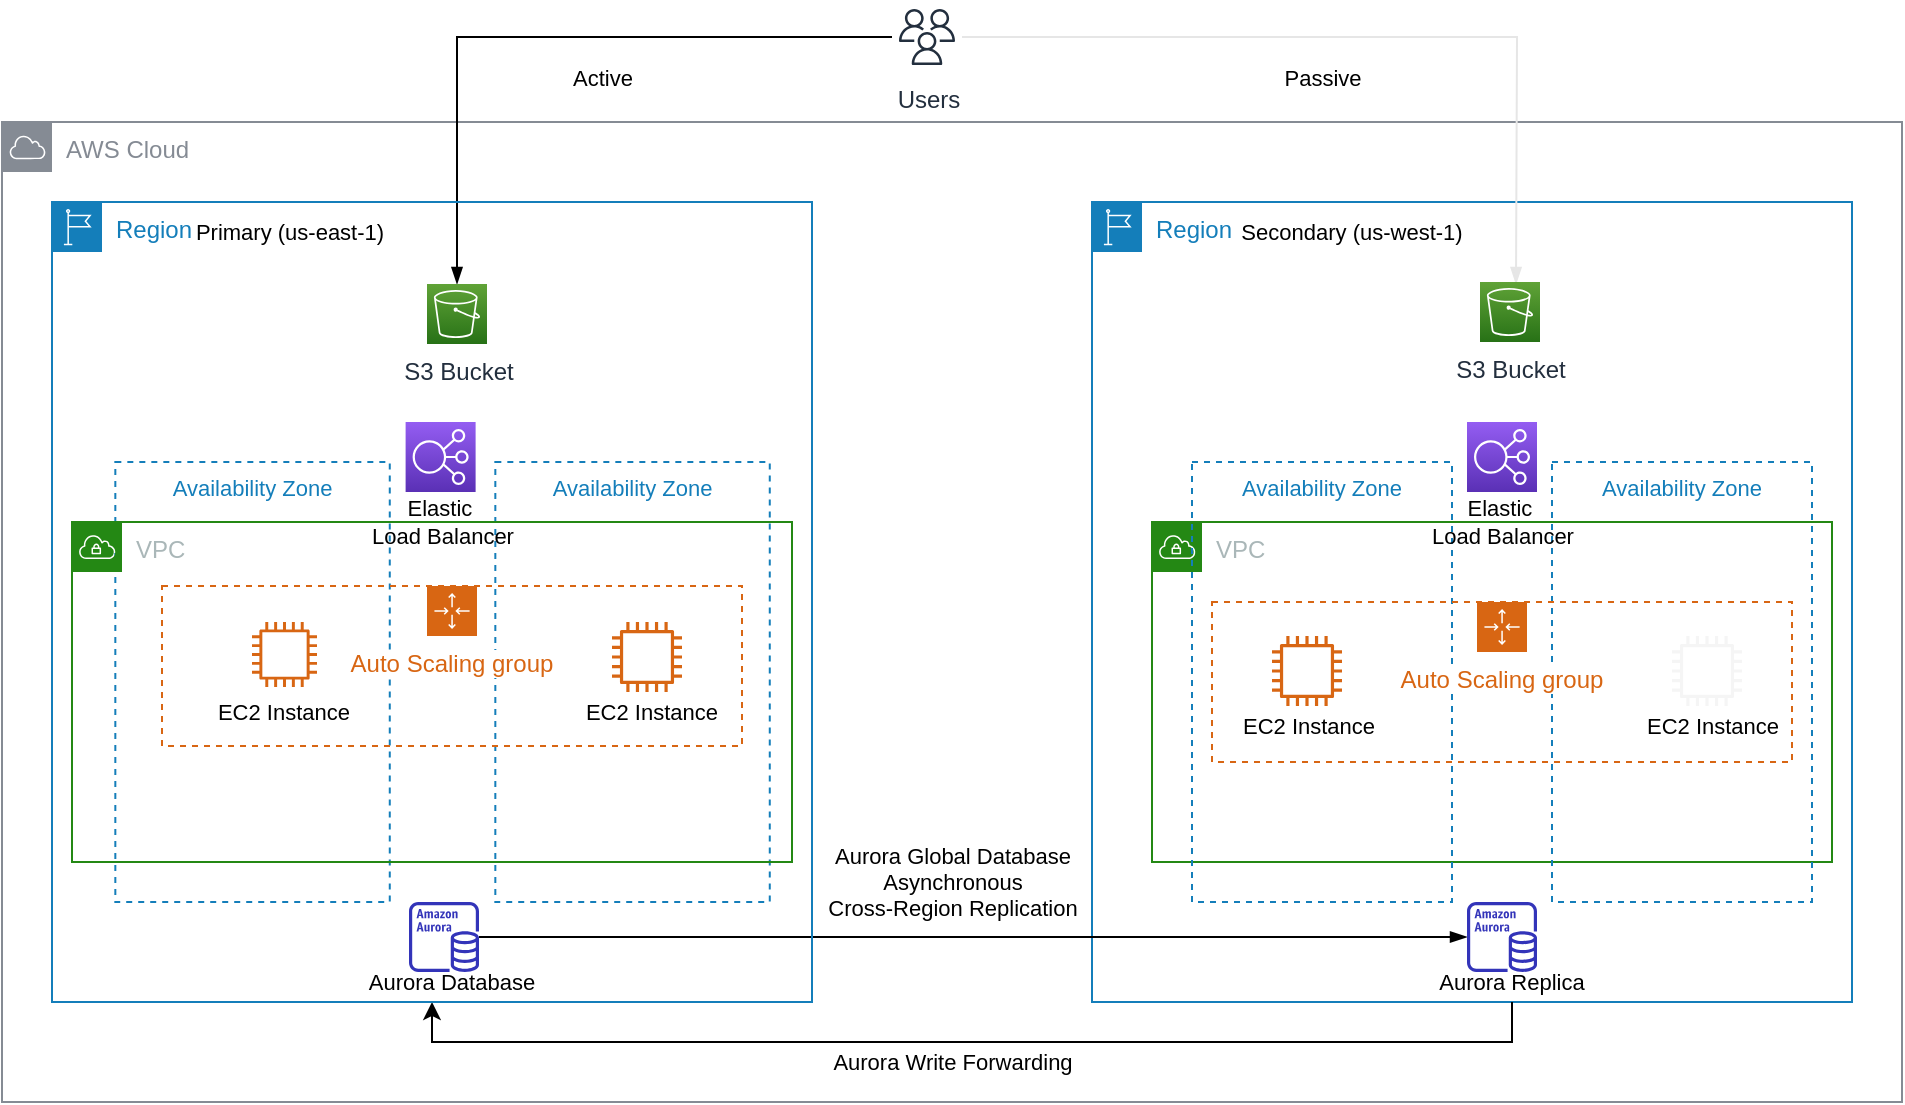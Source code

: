 <mxfile version="14.1.8" type="device"><diagram id="-ZwM7GNrmDbsxXWDLqoc" name="Page-1"><mxGraphModel dx="1346" dy="852" grid="1" gridSize="10" guides="1" tooltips="1" connect="1" arrows="1" fold="1" page="1" pageScale="1" pageWidth="1100" pageHeight="850" math="0" shadow="0"><root><mxCell id="0"/><mxCell id="1" parent="0"/><mxCell id="uglB5j0cQleQv-6ppNIs-1" value="AWS Cloud" style="outlineConnect=0;gradientColor=none;html=1;whiteSpace=wrap;fontSize=12;fontStyle=0;shape=mxgraph.aws4.group;grIcon=mxgraph.aws4.group_aws_cloud;strokeColor=#858B94;fillColor=none;verticalAlign=top;align=left;spacingLeft=30;fontColor=#858B94;dashed=0;labelBackgroundColor=#ffffff;" parent="1" vertex="1"><mxGeometry x="65" y="90" width="950" height="490" as="geometry"/></mxCell><mxCell id="gjZpf8I9kGeahJX5HjXc-3" value="Region" style="points=[[0,0],[0.25,0],[0.5,0],[0.75,0],[1,0],[1,0.25],[1,0.5],[1,0.75],[1,1],[0.75,1],[0.5,1],[0.25,1],[0,1],[0,0.75],[0,0.5],[0,0.25]];outlineConnect=0;gradientColor=none;html=1;whiteSpace=wrap;fontSize=12;fontStyle=0;shape=mxgraph.aws4.group;grIcon=mxgraph.aws4.group_region;strokeColor=#147EBA;fillColor=none;verticalAlign=top;align=left;spacingLeft=30;fontColor=#147EBA;dashed=0;" parent="1" vertex="1"><mxGeometry x="610" y="130" width="380" height="400" as="geometry"/></mxCell><mxCell id="gjZpf8I9kGeahJX5HjXc-23" value="Primary (us-east-1)" style="text;html=1;strokeColor=none;fillColor=none;align=center;verticalAlign=middle;whiteSpace=wrap;rounded=0;fontSize=11;" parent="1" vertex="1"><mxGeometry x="158.5" y="130" width="100" height="30" as="geometry"/></mxCell><mxCell id="gjZpf8I9kGeahJX5HjXc-24" value="Secondary (us-west-1)" style="text;html=1;strokeColor=none;fillColor=none;align=center;verticalAlign=middle;whiteSpace=wrap;rounded=0;fontSize=11;" parent="1" vertex="1"><mxGeometry x="680" y="130" width="120" height="30" as="geometry"/></mxCell><mxCell id="gjZpf8I9kGeahJX5HjXc-98" value="Aurora Global Database&lt;br&gt;Asynchronous &lt;br&gt;Cross-Region Replication" style="text;html=1;align=center;verticalAlign=middle;resizable=0;points=[];autosize=1;fontSize=11;" parent="1" vertex="1"><mxGeometry x="470" y="450" width="140" height="40" as="geometry"/></mxCell><mxCell id="gjZpf8I9kGeahJX5HjXc-101" value="" style="edgeStyle=orthogonalEdgeStyle;rounded=0;orthogonalLoop=1;jettySize=auto;html=1;endArrow=blockThin;endFill=1;fontSize=11;" parent="1" source="gjZpf8I9kGeahJX5HjXc-99" target="gjZpf8I9kGeahJX5HjXc-85" edge="1"><mxGeometry relative="1" as="geometry"><mxPoint x="430" y="47.5" as="targetPoint"/></mxGeometry></mxCell><mxCell id="gjZpf8I9kGeahJX5HjXc-103" value="" style="edgeStyle=orthogonalEdgeStyle;rounded=0;orthogonalLoop=1;jettySize=auto;html=1;endArrow=blockThin;endFill=1;fontSize=11;strokeColor=#e6e6e6;" parent="1" source="gjZpf8I9kGeahJX5HjXc-99" edge="1"><mxGeometry relative="1" as="geometry"><mxPoint x="822" y="171" as="targetPoint"/></mxGeometry></mxCell><mxCell id="gjZpf8I9kGeahJX5HjXc-99" value="Users" style="outlineConnect=0;fontColor=#232F3E;gradientColor=none;strokeColor=#232F3E;fillColor=#ffffff;dashed=0;verticalLabelPosition=bottom;verticalAlign=top;align=center;html=1;fontSize=12;fontStyle=0;aspect=fixed;shape=mxgraph.aws4.resourceIcon;resIcon=mxgraph.aws4.users;labelBackgroundColor=#ffffff;" parent="1" vertex="1"><mxGeometry x="510" y="30" width="35" height="35" as="geometry"/></mxCell><mxCell id="gjZpf8I9kGeahJX5HjXc-104" value="Active" style="text;html=1;align=center;verticalAlign=middle;resizable=0;points=[];autosize=1;fontSize=11;" parent="1" vertex="1"><mxGeometry x="340" y="58" width="50" height="20" as="geometry"/></mxCell><mxCell id="gjZpf8I9kGeahJX5HjXc-105" value="Passive" style="text;html=1;align=center;verticalAlign=middle;resizable=0;points=[];autosize=1;fontSize=11;" parent="1" vertex="1"><mxGeometry x="700" y="58" width="50" height="20" as="geometry"/></mxCell><mxCell id="gjZpf8I9kGeahJX5HjXc-106" value="S3 Bucket" style="outlineConnect=0;fontColor=#232F3E;gradientColor=#60A337;gradientDirection=north;fillColor=#277116;strokeColor=#ffffff;dashed=0;verticalLabelPosition=bottom;verticalAlign=top;align=center;html=1;fontSize=12;fontStyle=0;aspect=fixed;shape=mxgraph.aws4.resourceIcon;resIcon=mxgraph.aws4.s3;" parent="1" vertex="1"><mxGeometry x="804" y="170" width="30" height="30" as="geometry"/></mxCell><mxCell id="gjZpf8I9kGeahJX5HjXc-84" value="" style="outlineConnect=0;fontColor=#232F3E;gradientColor=none;fillColor=#D86613;strokeColor=none;dashed=0;verticalLabelPosition=bottom;verticalAlign=top;align=center;html=1;fontSize=12;fontStyle=0;aspect=fixed;pointerEvents=1;shape=mxgraph.aws4.instance2;" parent="1" vertex="1"><mxGeometry x="190" y="340" width="32.5" height="32.5" as="geometry"/></mxCell><mxCell id="gjZpf8I9kGeahJX5HjXc-108" value="" style="outlineConnect=0;fontColor=#232F3E;gradientColor=none;fillColor=#D86613;strokeColor=none;dashed=0;verticalLabelPosition=bottom;verticalAlign=top;align=center;html=1;fontSize=12;fontStyle=0;aspect=fixed;pointerEvents=1;shape=mxgraph.aws4.instance2;" parent="1" vertex="1"><mxGeometry x="370" y="340" width="35" height="35" as="geometry"/></mxCell><mxCell id="gjZpf8I9kGeahJX5HjXc-85" value="S3 Bucket" style="outlineConnect=0;fontColor=#232F3E;gradientColor=#60A337;gradientDirection=north;fillColor=#277116;strokeColor=#ffffff;dashed=0;verticalLabelPosition=bottom;verticalAlign=top;align=center;html=1;fontSize=12;fontStyle=0;aspect=fixed;shape=mxgraph.aws4.resourceIcon;resIcon=mxgraph.aws4.s3;" parent="1" vertex="1"><mxGeometry x="277.5" y="171" width="30" height="30" as="geometry"/></mxCell><mxCell id="gjZpf8I9kGeahJX5HjXc-87" value="EC2 Instance" style="text;html=1;strokeColor=none;fillColor=none;align=center;verticalAlign=middle;whiteSpace=wrap;rounded=0;fontSize=11;" parent="1" vertex="1"><mxGeometry x="156.25" y="375" width="100" height="20" as="geometry"/></mxCell><mxCell id="gjZpf8I9kGeahJX5HjXc-131" value="" style="edgeStyle=orthogonalEdgeStyle;rounded=0;orthogonalLoop=1;jettySize=auto;html=1;endArrow=blockThin;endFill=1;strokeColor=#000000;fontSize=11;" parent="1" source="gjZpf8I9kGeahJX5HjXc-90" target="gjZpf8I9kGeahJX5HjXc-121" edge="1"><mxGeometry relative="1" as="geometry"><mxPoint x="383.5" y="497.5" as="targetPoint"/></mxGeometry></mxCell><mxCell id="gjZpf8I9kGeahJX5HjXc-90" value="" style="outlineConnect=0;fontColor=#232F3E;gradientColor=none;fillColor=#3334B9;strokeColor=none;dashed=0;verticalLabelPosition=bottom;verticalAlign=top;align=center;html=1;fontSize=12;fontStyle=0;aspect=fixed;pointerEvents=1;shape=mxgraph.aws4.aurora_instance;labelBackgroundColor=#ffffff;" parent="1" vertex="1"><mxGeometry x="268.5" y="480" width="35" height="35" as="geometry"/></mxCell><mxCell id="gjZpf8I9kGeahJX5HjXc-92" value="Aurora Database" style="text;html=1;strokeColor=none;fillColor=none;align=center;verticalAlign=middle;whiteSpace=wrap;rounded=0;fontSize=11;" parent="1" vertex="1"><mxGeometry x="240" y="510" width="100" height="20" as="geometry"/></mxCell><mxCell id="gjZpf8I9kGeahJX5HjXc-110" value="EC2 Instance" style="text;html=1;strokeColor=none;fillColor=none;align=center;verticalAlign=middle;whiteSpace=wrap;rounded=0;fontSize=11;" parent="1" vertex="1"><mxGeometry x="340" y="375" width="100" height="20" as="geometry"/></mxCell><mxCell id="gjZpf8I9kGeahJX5HjXc-116" value="VPC" style="points=[[0,0],[0.25,0],[0.5,0],[0.75,0],[1,0],[1,0.25],[1,0.5],[1,0.75],[1,1],[0.75,1],[0.5,1],[0.25,1],[0,1],[0,0.75],[0,0.5],[0,0.25]];outlineConnect=0;gradientColor=none;html=1;whiteSpace=wrap;fontSize=12;fontStyle=0;shape=mxgraph.aws4.group;grIcon=mxgraph.aws4.group_vpc;strokeColor=#248814;fillColor=none;verticalAlign=top;align=left;spacingLeft=30;fontColor=#AAB7B8;dashed=0;" parent="1" vertex="1"><mxGeometry x="640" y="290" width="340" height="170" as="geometry"/></mxCell><mxCell id="gjZpf8I9kGeahJX5HjXc-117" value="Availability Zone" style="fillColor=none;strokeColor=#147EBA;dashed=1;verticalAlign=top;fontStyle=0;fontColor=#147EBA;fontSize=11;" parent="1" vertex="1"><mxGeometry x="660" y="260" width="130" height="220" as="geometry"/></mxCell><mxCell id="gjZpf8I9kGeahJX5HjXc-118" value="Availability Zone" style="fillColor=none;strokeColor=#147EBA;dashed=1;verticalAlign=top;fontStyle=0;fontColor=#147EBA;fontSize=11;" parent="1" vertex="1"><mxGeometry x="840" y="260" width="130" height="220" as="geometry"/></mxCell><mxCell id="gjZpf8I9kGeahJX5HjXc-119" value="Auto Scaling group" style="points=[[0,0],[0.25,0],[0.5,0],[0.75,0],[1,0],[1,0.25],[1,0.5],[1,0.75],[1,1],[0.75,1],[0.5,1],[0.25,1],[0,1],[0,0.75],[0,0.5],[0,0.25]];outlineConnect=0;gradientColor=none;html=1;whiteSpace=wrap;fontSize=12;fontStyle=0;shape=mxgraph.aws4.groupCenter;grIcon=mxgraph.aws4.group_auto_scaling_group;grStroke=1;strokeColor=#D86613;fillColor=none;verticalAlign=top;align=center;fontColor=#D86613;dashed=1;spacingTop=25;labelBackgroundColor=#ffffff;" parent="1" vertex="1"><mxGeometry x="670" y="330" width="290" height="80" as="geometry"/></mxCell><mxCell id="gjZpf8I9kGeahJX5HjXc-120" value="" style="outlineConnect=0;fontColor=#232F3E;gradientColor=#945DF2;gradientDirection=north;fillColor=#5A30B5;strokeColor=#ffffff;dashed=0;verticalLabelPosition=bottom;verticalAlign=top;align=center;html=1;fontSize=12;fontStyle=0;aspect=fixed;shape=mxgraph.aws4.resourceIcon;resIcon=mxgraph.aws4.elastic_load_balancing;labelBackgroundColor=#ffffff;" parent="1" vertex="1"><mxGeometry x="797.5" y="240" width="35" height="35" as="geometry"/></mxCell><mxCell id="gjZpf8I9kGeahJX5HjXc-121" value="" style="outlineConnect=0;fontColor=#232F3E;gradientColor=none;fillColor=#3334B9;strokeColor=none;dashed=0;verticalLabelPosition=bottom;verticalAlign=top;align=center;html=1;fontSize=12;fontStyle=0;aspect=fixed;pointerEvents=1;shape=mxgraph.aws4.aurora_instance;labelBackgroundColor=#ffffff;" parent="1" vertex="1"><mxGeometry x="797.5" y="480" width="35" height="35" as="geometry"/></mxCell><mxCell id="gjZpf8I9kGeahJX5HjXc-83" value="Availability Zone" style="fillColor=none;strokeColor=#147EBA;dashed=1;verticalAlign=top;fontStyle=0;fontColor=#147EBA;fontSize=11;" parent="1" vertex="1"><mxGeometry x="121.667" y="260" width="137.222" height="220" as="geometry"/></mxCell><mxCell id="gjZpf8I9kGeahJX5HjXc-107" value="Availability Zone" style="fillColor=none;strokeColor=#147EBA;dashed=1;verticalAlign=top;fontStyle=0;fontColor=#147EBA;fontSize=11;" parent="1" vertex="1"><mxGeometry x="311.667" y="260" width="137.222" height="220" as="geometry"/></mxCell><mxCell id="gjZpf8I9kGeahJX5HjXc-112" value="" style="outlineConnect=0;fontColor=#232F3E;gradientColor=#945DF2;gradientDirection=north;fillColor=#5A30B5;strokeColor=#ffffff;dashed=0;verticalLabelPosition=bottom;verticalAlign=top;align=center;html=1;fontSize=12;fontStyle=0;aspect=fixed;shape=mxgraph.aws4.resourceIcon;resIcon=mxgraph.aws4.elastic_load_balancing;labelBackgroundColor=#ffffff;" parent="1" vertex="1"><mxGeometry x="266.806" y="240" width="35" height="35" as="geometry"/></mxCell><mxCell id="gjZpf8I9kGeahJX5HjXc-122" value="Elastic&amp;nbsp;&lt;br&gt;Load Balancer" style="text;html=1;align=center;verticalAlign=middle;resizable=0;points=[];autosize=1;fontSize=11;" parent="1" vertex="1"><mxGeometry x="240.28" y="275" width="90" height="30" as="geometry"/></mxCell><mxCell id="gjZpf8I9kGeahJX5HjXc-123" value="Elastic&amp;nbsp;&lt;br&gt;Load Balancer" style="text;html=1;align=center;verticalAlign=middle;resizable=0;points=[];autosize=1;fontSize=11;" parent="1" vertex="1"><mxGeometry x="770" y="275" width="90" height="30" as="geometry"/></mxCell><mxCell id="8kqeXCxIxuga8lvhns0E-2" value="" style="edgeStyle=orthogonalEdgeStyle;rounded=0;orthogonalLoop=1;jettySize=auto;html=1;entryX=0.5;entryY=1;entryDx=0;entryDy=0;" edge="1" parent="1" source="gjZpf8I9kGeahJX5HjXc-132" target="gjZpf8I9kGeahJX5HjXc-140"><mxGeometry relative="1" as="geometry"><mxPoint x="820" y="610" as="targetPoint"/><Array as="points"><mxPoint x="820" y="550"/><mxPoint x="280" y="550"/></Array></mxGeometry></mxCell><mxCell id="gjZpf8I9kGeahJX5HjXc-132" value="Aurora Replica" style="text;html=1;strokeColor=none;fillColor=none;align=center;verticalAlign=middle;whiteSpace=wrap;rounded=0;fontSize=11;" parent="1" vertex="1"><mxGeometry x="770" y="510" width="100" height="20" as="geometry"/></mxCell><mxCell id="gjZpf8I9kGeahJX5HjXc-133" value="" style="outlineConnect=0;fontColor=#232F3E;gradientColor=none;fillColor=#D86613;strokeColor=none;dashed=0;verticalLabelPosition=bottom;verticalAlign=top;align=center;html=1;fontSize=12;fontStyle=0;aspect=fixed;pointerEvents=1;shape=mxgraph.aws4.instance2;labelBackgroundColor=#ffffff;" parent="1" vertex="1"><mxGeometry x="700" y="347" width="35" height="35" as="geometry"/></mxCell><mxCell id="gjZpf8I9kGeahJX5HjXc-134" value="" style="outlineConnect=0;fontColor=#333333;fillColor=#f5f5f5;strokeColor=#666666;dashed=0;verticalLabelPosition=bottom;verticalAlign=top;align=center;html=1;fontSize=12;fontStyle=0;aspect=fixed;pointerEvents=1;shape=mxgraph.aws4.instance2;labelBackgroundColor=#ffffff;" parent="1" vertex="1"><mxGeometry x="900" y="347" width="35" height="35" as="geometry"/></mxCell><mxCell id="gjZpf8I9kGeahJX5HjXc-135" value="EC2 Instance" style="text;html=1;align=center;verticalAlign=middle;resizable=0;points=[];autosize=1;fontSize=11;" parent="1" vertex="1"><mxGeometry x="677.5" y="382" width="80" height="20" as="geometry"/></mxCell><mxCell id="gjZpf8I9kGeahJX5HjXc-136" value="EC2 Instance" style="text;html=1;align=center;verticalAlign=middle;resizable=0;points=[];autosize=1;fontSize=11;" parent="1" vertex="1"><mxGeometry x="880" y="382" width="80" height="20" as="geometry"/></mxCell><mxCell id="gjZpf8I9kGeahJX5HjXc-138" value="Auto Scaling group" style="points=[[0,0],[0.25,0],[0.5,0],[0.75,0],[1,0],[1,0.25],[1,0.5],[1,0.75],[1,1],[0.75,1],[0.5,1],[0.25,1],[0,1],[0,0.75],[0,0.5],[0,0.25]];outlineConnect=0;gradientColor=none;html=1;whiteSpace=wrap;fontSize=12;fontStyle=0;shape=mxgraph.aws4.groupCenter;grIcon=mxgraph.aws4.group_auto_scaling_group;grStroke=1;strokeColor=#D86613;fillColor=none;verticalAlign=top;align=center;fontColor=#D86613;dashed=1;spacingTop=25;labelBackgroundColor=#ffffff;" parent="1" vertex="1"><mxGeometry x="145" y="322" width="290" height="80" as="geometry"/></mxCell><mxCell id="gjZpf8I9kGeahJX5HjXc-139" value="VPC" style="points=[[0,0],[0.25,0],[0.5,0],[0.75,0],[1,0],[1,0.25],[1,0.5],[1,0.75],[1,1],[0.75,1],[0.5,1],[0.25,1],[0,1],[0,0.75],[0,0.5],[0,0.25]];outlineConnect=0;gradientColor=none;html=1;whiteSpace=wrap;fontSize=12;fontStyle=0;shape=mxgraph.aws4.group;grIcon=mxgraph.aws4.group_vpc;strokeColor=#248814;fillColor=none;verticalAlign=top;align=left;spacingLeft=30;fontColor=#AAB7B8;dashed=0;" parent="1" vertex="1"><mxGeometry x="100" y="290" width="360" height="170" as="geometry"/></mxCell><mxCell id="gjZpf8I9kGeahJX5HjXc-140" value="Region" style="points=[[0,0],[0.25,0],[0.5,0],[0.75,0],[1,0],[1,0.25],[1,0.5],[1,0.75],[1,1],[0.75,1],[0.5,1],[0.25,1],[0,1],[0,0.75],[0,0.5],[0,0.25]];outlineConnect=0;gradientColor=none;html=1;whiteSpace=wrap;fontSize=12;fontStyle=0;shape=mxgraph.aws4.group;grIcon=mxgraph.aws4.group_region;strokeColor=#147EBA;fillColor=none;verticalAlign=top;align=left;spacingLeft=30;fontColor=#147EBA;dashed=0;" parent="1" vertex="1"><mxGeometry x="90" y="130" width="380" height="400" as="geometry"/></mxCell><mxCell id="8kqeXCxIxuga8lvhns0E-3" value="Aurora Write Forwarding" style="text;html=1;align=center;verticalAlign=middle;resizable=0;points=[];autosize=1;fontSize=11;" vertex="1" parent="1"><mxGeometry x="470" y="550" width="140" height="20" as="geometry"/></mxCell></root></mxGraphModel></diagram></mxfile>